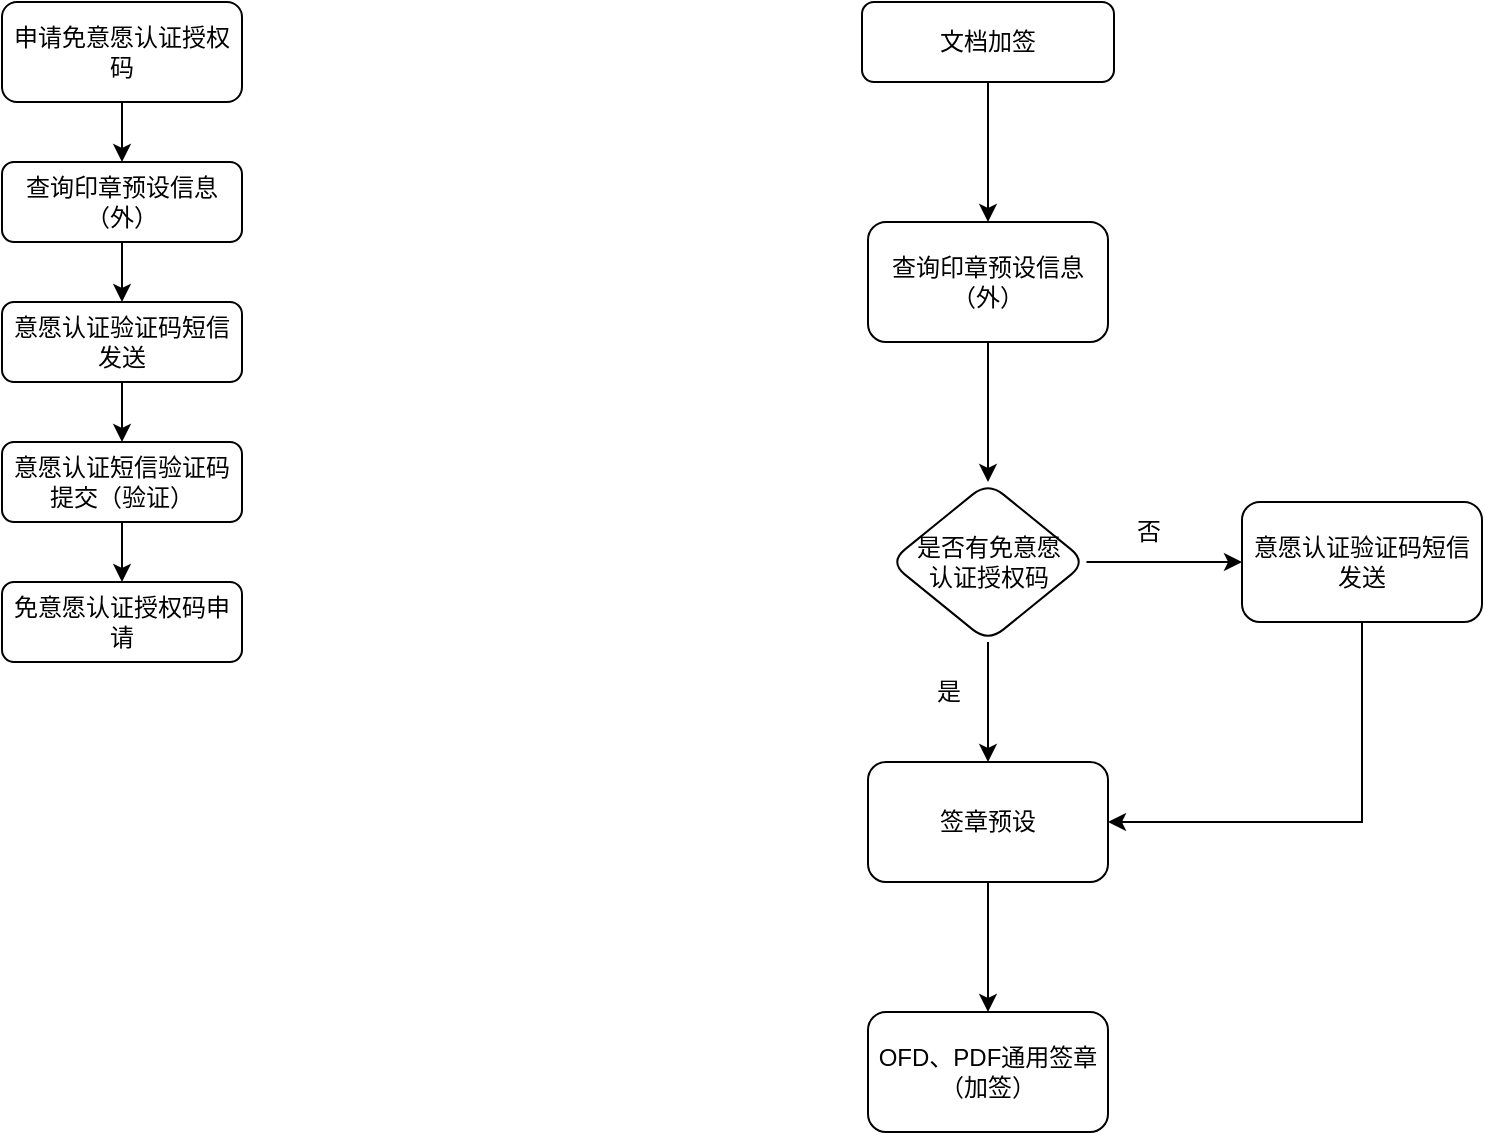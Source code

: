 <mxfile version="21.1.5" type="github">
  <diagram id="C5RBs43oDa-KdzZeNtuy" name="Page-1">
    <mxGraphModel dx="1434" dy="764" grid="1" gridSize="10" guides="1" tooltips="1" connect="1" arrows="1" fold="1" page="1" pageScale="1" pageWidth="827" pageHeight="1169" math="0" shadow="0">
      <root>
        <mxCell id="WIyWlLk6GJQsqaUBKTNV-0" />
        <mxCell id="WIyWlLk6GJQsqaUBKTNV-1" parent="WIyWlLk6GJQsqaUBKTNV-0" />
        <mxCell id="-tPhF9snOgmPBrBe38WP-12" style="edgeStyle=orthogonalEdgeStyle;rounded=0;orthogonalLoop=1;jettySize=auto;html=1;exitX=0.5;exitY=1;exitDx=0;exitDy=0;entryX=0.5;entryY=0;entryDx=0;entryDy=0;" edge="1" parent="WIyWlLk6GJQsqaUBKTNV-1" source="WIyWlLk6GJQsqaUBKTNV-3" target="WIyWlLk6GJQsqaUBKTNV-11">
          <mxGeometry relative="1" as="geometry" />
        </mxCell>
        <UserObject label="查询印章预设信息（外）" tooltip="查询当前企业用户关联的印章名称、印章图片、印章状态以及手机号等信息。&#xa;接口：/dcc/mapp/esign/outer/sign-seal/query/getSealPresetParam&#xa;orgId可以传公司ID也可以传部门ID，不过为了和后面的接口统一，最好传公司ID。" sealTypeCodeList="印章类型，非必填。如果不传则返回所有印章类型的印章。" id="WIyWlLk6GJQsqaUBKTNV-3">
          <mxCell style="rounded=1;whiteSpace=wrap;html=1;fontSize=12;glass=0;strokeWidth=1;shadow=0;" parent="WIyWlLk6GJQsqaUBKTNV-1" vertex="1">
            <mxGeometry x="100" y="130" width="120" height="40" as="geometry" />
          </mxCell>
        </UserObject>
        <mxCell id="-tPhF9snOgmPBrBe38WP-14" value="" style="edgeStyle=orthogonalEdgeStyle;rounded=0;orthogonalLoop=1;jettySize=auto;html=1;" edge="1" parent="WIyWlLk6GJQsqaUBKTNV-1" source="WIyWlLk6GJQsqaUBKTNV-11" target="-tPhF9snOgmPBrBe38WP-13">
          <mxGeometry relative="1" as="geometry" />
        </mxCell>
        <UserObject label="意愿认证验证码短信发送" tooltip="意愿认证验证码短信发送。&#xa;接口：/dcc/mapp/esign/outer/sign-seal/service/integrate/send-sms-code&#xa;需要上一节点获取到的手机号。该接口会生成流水号，用于下一节点验证短信验证码。" id="WIyWlLk6GJQsqaUBKTNV-11">
          <mxCell style="rounded=1;whiteSpace=wrap;html=1;fontSize=12;glass=0;strokeWidth=1;shadow=0;" parent="WIyWlLk6GJQsqaUBKTNV-1" vertex="1">
            <mxGeometry x="100" y="200" width="120" height="40" as="geometry" />
          </mxCell>
        </UserObject>
        <mxCell id="-tPhF9snOgmPBrBe38WP-7" style="edgeStyle=orthogonalEdgeStyle;rounded=0;orthogonalLoop=1;jettySize=auto;html=1;exitX=0.5;exitY=1;exitDx=0;exitDy=0;entryX=0.5;entryY=0;entryDx=0;entryDy=0;" edge="1" parent="WIyWlLk6GJQsqaUBKTNV-1" source="-tPhF9snOgmPBrBe38WP-5" target="WIyWlLk6GJQsqaUBKTNV-3">
          <mxGeometry relative="1" as="geometry" />
        </mxCell>
        <mxCell id="-tPhF9snOgmPBrBe38WP-5" value="申请免意愿认证授权码" style="rounded=1;whiteSpace=wrap;html=1;" vertex="1" parent="WIyWlLk6GJQsqaUBKTNV-1">
          <mxGeometry x="100" y="50" width="120" height="50" as="geometry" />
        </mxCell>
        <mxCell id="-tPhF9snOgmPBrBe38WP-29" style="edgeStyle=orthogonalEdgeStyle;rounded=0;orthogonalLoop=1;jettySize=auto;html=1;exitX=0.5;exitY=1;exitDx=0;exitDy=0;entryX=0.5;entryY=0;entryDx=0;entryDy=0;" edge="1" parent="WIyWlLk6GJQsqaUBKTNV-1" source="-tPhF9snOgmPBrBe38WP-8" target="-tPhF9snOgmPBrBe38WP-28">
          <mxGeometry relative="1" as="geometry" />
        </mxCell>
        <mxCell id="-tPhF9snOgmPBrBe38WP-8" value="文档加签" style="rounded=1;whiteSpace=wrap;html=1;" vertex="1" parent="WIyWlLk6GJQsqaUBKTNV-1">
          <mxGeometry x="530" y="50" width="126" height="40" as="geometry" />
        </mxCell>
        <mxCell id="-tPhF9snOgmPBrBe38WP-26" value="" style="edgeStyle=orthogonalEdgeStyle;rounded=0;orthogonalLoop=1;jettySize=auto;html=1;" edge="1" parent="WIyWlLk6GJQsqaUBKTNV-1" source="-tPhF9snOgmPBrBe38WP-9" target="-tPhF9snOgmPBrBe38WP-25">
          <mxGeometry relative="1" as="geometry" />
        </mxCell>
        <mxCell id="-tPhF9snOgmPBrBe38WP-31" style="edgeStyle=orthogonalEdgeStyle;rounded=0;orthogonalLoop=1;jettySize=auto;html=1;exitX=0.5;exitY=1;exitDx=0;exitDy=0;" edge="1" parent="WIyWlLk6GJQsqaUBKTNV-1" source="-tPhF9snOgmPBrBe38WP-9" target="-tPhF9snOgmPBrBe38WP-19">
          <mxGeometry relative="1" as="geometry" />
        </mxCell>
        <mxCell id="-tPhF9snOgmPBrBe38WP-9" value="是否有免意愿&lt;br&gt;认证授权码" style="rhombus;whiteSpace=wrap;html=1;rounded=1;" vertex="1" parent="WIyWlLk6GJQsqaUBKTNV-1">
          <mxGeometry x="543.75" y="290" width="98.5" height="80" as="geometry" />
        </mxCell>
        <mxCell id="-tPhF9snOgmPBrBe38WP-18" value="" style="edgeStyle=orthogonalEdgeStyle;rounded=0;orthogonalLoop=1;jettySize=auto;html=1;" edge="1" parent="WIyWlLk6GJQsqaUBKTNV-1" source="-tPhF9snOgmPBrBe38WP-13" target="-tPhF9snOgmPBrBe38WP-17">
          <mxGeometry relative="1" as="geometry" />
        </mxCell>
        <UserObject label="意愿认证短信验证码提交（验证）" tooltip="意愿认证短信验证码提交，即验证短信验证码是否正确。&#xa;接口：/dcc/mapp/esign/outer/sign-seal/service/integrate/verify-sms-code&#xa;需要上一节点获取到的流水号。" id="-tPhF9snOgmPBrBe38WP-13">
          <mxCell style="whiteSpace=wrap;html=1;rounded=1;glass=0;strokeWidth=1;shadow=0;" vertex="1" parent="WIyWlLk6GJQsqaUBKTNV-1">
            <mxGeometry x="100" y="270" width="120" height="40" as="geometry" />
          </mxCell>
        </UserObject>
        <UserObject label="免意愿认证授权码申请" tooltip="免意愿认证授权码申请服务。&#xa;接口：/dcc/mapp/esign/inner/sign-seal/service/integrate/free-sms-code&#xa;需要上一节点获取到的流水号。&#xa;controlType目前设置了还没有实质性的效果。companyId只能传公司ID。该接口最后会生成一个免意愿认证授权码，后面走免意愿认证签章就需要这个授权码。" id="-tPhF9snOgmPBrBe38WP-17">
          <mxCell style="whiteSpace=wrap;html=1;rounded=1;glass=0;strokeWidth=1;shadow=0;" vertex="1" parent="WIyWlLk6GJQsqaUBKTNV-1">
            <mxGeometry x="100" y="340" width="120" height="40" as="geometry" />
          </mxCell>
        </UserObject>
        <mxCell id="-tPhF9snOgmPBrBe38WP-33" value="" style="edgeStyle=orthogonalEdgeStyle;rounded=0;orthogonalLoop=1;jettySize=auto;html=1;" edge="1" parent="WIyWlLk6GJQsqaUBKTNV-1" source="-tPhF9snOgmPBrBe38WP-19" target="-tPhF9snOgmPBrBe38WP-32">
          <mxGeometry relative="1" as="geometry" />
        </mxCell>
        <UserObject label="签章预设" tooltip="签章预设服务，生成意愿认证流水号以及预设以供签章时判断并使用。&#xa;接口：/dcc/mapp/esign/outer/sign-seal/service/save-seal-preset-and-verify-sms&#xa;该接口需要调用方传入之前查询到的印章预设信息（需要调用方自己组装）。" id="-tPhF9snOgmPBrBe38WP-19">
          <mxCell style="whiteSpace=wrap;html=1;rounded=1;" vertex="1" parent="WIyWlLk6GJQsqaUBKTNV-1">
            <mxGeometry x="533" y="430" width="120" height="60" as="geometry" />
          </mxCell>
        </UserObject>
        <mxCell id="-tPhF9snOgmPBrBe38WP-24" value="是" style="text;html=1;align=center;verticalAlign=middle;resizable=0;points=[];autosize=1;strokeColor=none;fillColor=none;" vertex="1" parent="WIyWlLk6GJQsqaUBKTNV-1">
          <mxGeometry x="553" y="380" width="40" height="30" as="geometry" />
        </mxCell>
        <mxCell id="-tPhF9snOgmPBrBe38WP-34" style="edgeStyle=orthogonalEdgeStyle;rounded=0;orthogonalLoop=1;jettySize=auto;html=1;exitX=0.5;exitY=1;exitDx=0;exitDy=0;entryX=1;entryY=0.5;entryDx=0;entryDy=0;" edge="1" parent="WIyWlLk6GJQsqaUBKTNV-1" source="-tPhF9snOgmPBrBe38WP-25" target="-tPhF9snOgmPBrBe38WP-19">
          <mxGeometry relative="1" as="geometry" />
        </mxCell>
        <mxCell id="-tPhF9snOgmPBrBe38WP-25" value="意愿认证验证码短信发送" style="whiteSpace=wrap;html=1;rounded=1;" vertex="1" parent="WIyWlLk6GJQsqaUBKTNV-1">
          <mxGeometry x="720" y="300" width="120" height="60" as="geometry" />
        </mxCell>
        <mxCell id="-tPhF9snOgmPBrBe38WP-27" value="否" style="text;html=1;align=center;verticalAlign=middle;resizable=0;points=[];autosize=1;strokeColor=none;fillColor=none;" vertex="1" parent="WIyWlLk6GJQsqaUBKTNV-1">
          <mxGeometry x="653" y="300" width="40" height="30" as="geometry" />
        </mxCell>
        <mxCell id="-tPhF9snOgmPBrBe38WP-30" style="edgeStyle=orthogonalEdgeStyle;rounded=0;orthogonalLoop=1;jettySize=auto;html=1;exitX=0.5;exitY=1;exitDx=0;exitDy=0;entryX=0.5;entryY=0;entryDx=0;entryDy=0;" edge="1" parent="WIyWlLk6GJQsqaUBKTNV-1" source="-tPhF9snOgmPBrBe38WP-28" target="-tPhF9snOgmPBrBe38WP-9">
          <mxGeometry relative="1" as="geometry" />
        </mxCell>
        <mxCell id="-tPhF9snOgmPBrBe38WP-28" value="查询印章预设信息（外）" style="rounded=1;whiteSpace=wrap;html=1;" vertex="1" parent="WIyWlLk6GJQsqaUBKTNV-1">
          <mxGeometry x="533" y="160" width="120" height="60" as="geometry" />
        </mxCell>
        <UserObject label="OFD&lt;span&gt;、&lt;/span&gt;&lt;span lang=&quot;EN-US&quot;&gt;PDF&lt;/span&gt;&lt;span&gt;通用签章（加签）&lt;br&gt;&lt;/span&gt;" tooltip="OFD、PDF通用签章。&#xa;接口：/dcc/mapp/esign/outer/sign-seal/service/integrate/sign-file&#xa;" id="-tPhF9snOgmPBrBe38WP-32">
          <mxCell style="whiteSpace=wrap;html=1;rounded=1;" vertex="1" parent="WIyWlLk6GJQsqaUBKTNV-1">
            <mxGeometry x="533" y="555" width="120" height="60" as="geometry" />
          </mxCell>
        </UserObject>
      </root>
    </mxGraphModel>
  </diagram>
</mxfile>
